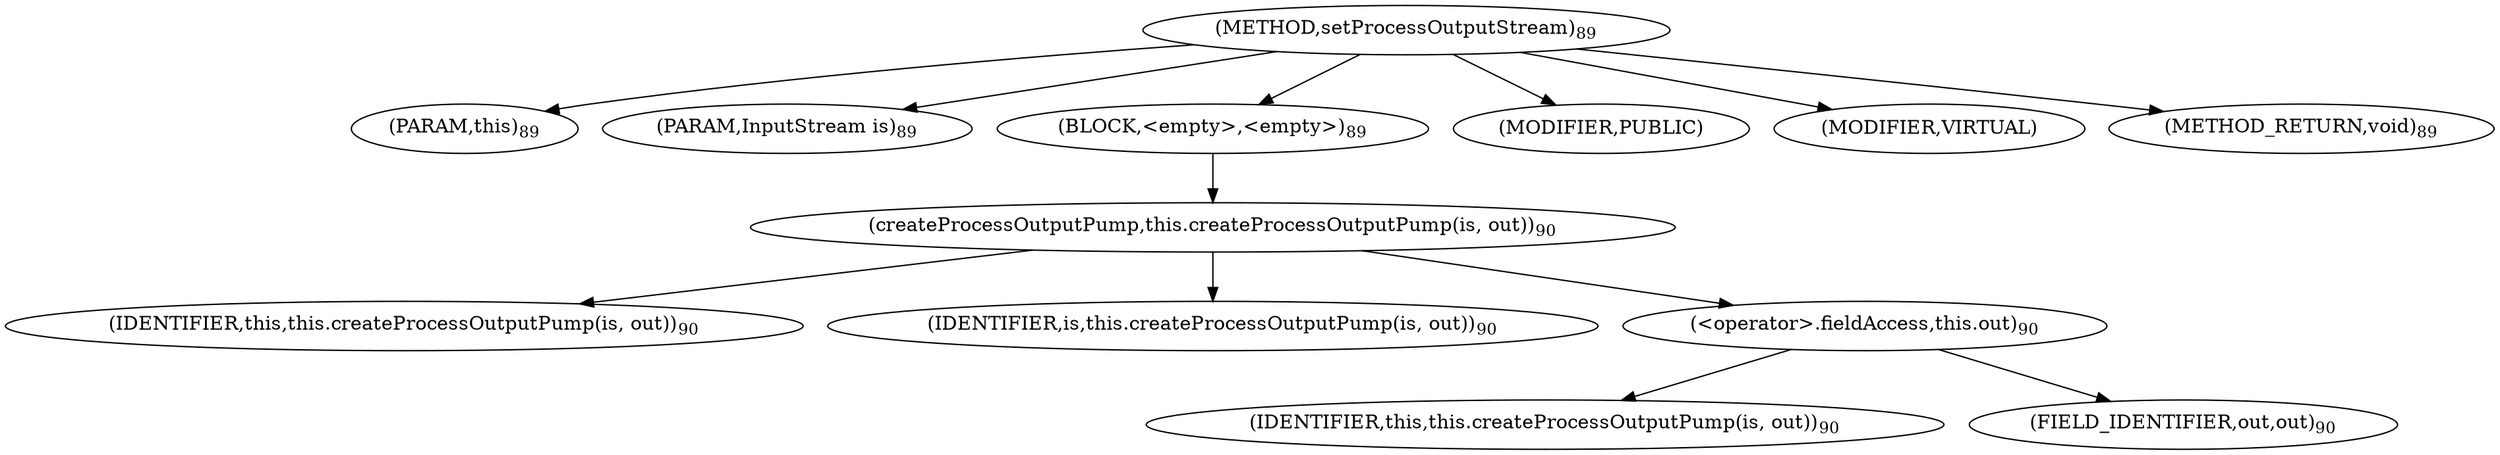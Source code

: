 digraph "setProcessOutputStream" {  
"87" [label = <(METHOD,setProcessOutputStream)<SUB>89</SUB>> ]
"11" [label = <(PARAM,this)<SUB>89</SUB>> ]
"88" [label = <(PARAM,InputStream is)<SUB>89</SUB>> ]
"89" [label = <(BLOCK,&lt;empty&gt;,&lt;empty&gt;)<SUB>89</SUB>> ]
"90" [label = <(createProcessOutputPump,this.createProcessOutputPump(is, out))<SUB>90</SUB>> ]
"10" [label = <(IDENTIFIER,this,this.createProcessOutputPump(is, out))<SUB>90</SUB>> ]
"91" [label = <(IDENTIFIER,is,this.createProcessOutputPump(is, out))<SUB>90</SUB>> ]
"92" [label = <(&lt;operator&gt;.fieldAccess,this.out)<SUB>90</SUB>> ]
"93" [label = <(IDENTIFIER,this,this.createProcessOutputPump(is, out))<SUB>90</SUB>> ]
"94" [label = <(FIELD_IDENTIFIER,out,out)<SUB>90</SUB>> ]
"95" [label = <(MODIFIER,PUBLIC)> ]
"96" [label = <(MODIFIER,VIRTUAL)> ]
"97" [label = <(METHOD_RETURN,void)<SUB>89</SUB>> ]
  "87" -> "11" 
  "87" -> "88" 
  "87" -> "89" 
  "87" -> "95" 
  "87" -> "96" 
  "87" -> "97" 
  "89" -> "90" 
  "90" -> "10" 
  "90" -> "91" 
  "90" -> "92" 
  "92" -> "93" 
  "92" -> "94" 
}
